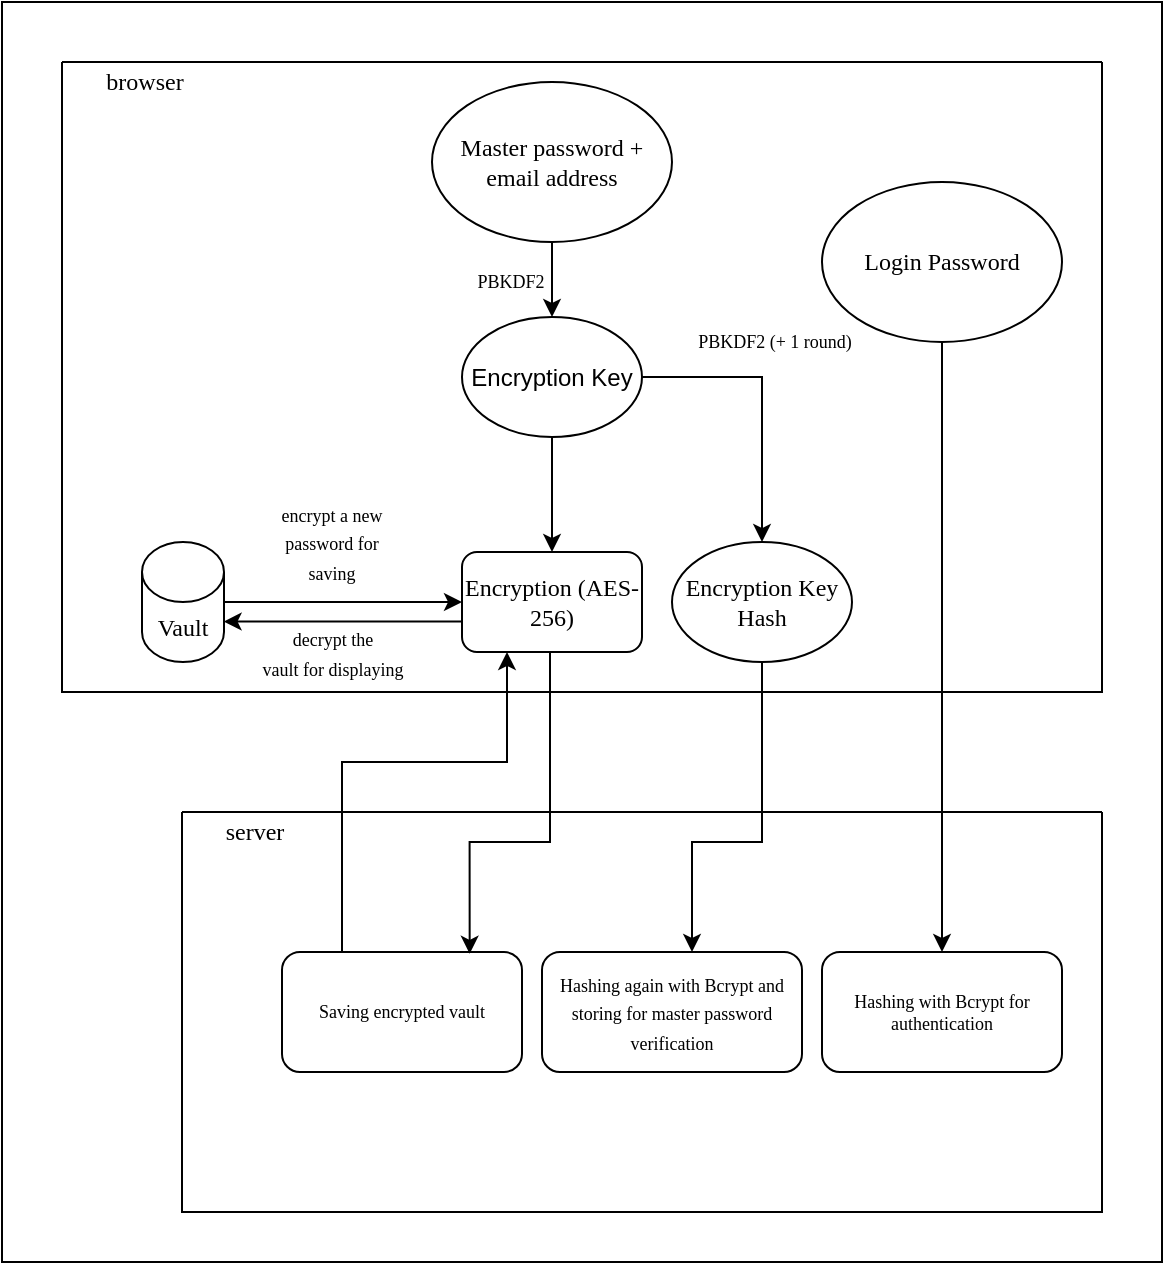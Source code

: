 <mxfile version="15.9.1" type="device"><diagram id="kytz0D4MmoxYngHN7mKA" name="Page-1"><mxGraphModel dx="981" dy="519" grid="1" gridSize="10" guides="1" tooltips="1" connect="1" arrows="1" fold="1" page="1" pageScale="1" pageWidth="827" pageHeight="1169" math="0" shadow="0"><root><mxCell id="0"/><mxCell id="1" parent="0"/><mxCell id="4qbZqbld6sq_3Onw_eVv-4" value="" style="swimlane;startSize=0;" vertex="1" parent="1"><mxGeometry x="190" y="110" width="520" height="315" as="geometry"><mxRectangle x="179" y="110" width="50" height="40" as="alternateBounds"/></mxGeometry></mxCell><mxCell id="4qbZqbld6sq_3Onw_eVv-7" value="&lt;font face=&quot;Times New Roman&quot;&gt;browser&lt;/font&gt;" style="text;html=1;align=center;verticalAlign=middle;resizable=0;points=[];autosize=1;strokeColor=none;fillColor=none;" vertex="1" parent="4qbZqbld6sq_3Onw_eVv-4"><mxGeometry x="16" width="50" height="20" as="geometry"/></mxCell><mxCell id="4qbZqbld6sq_3Onw_eVv-12" style="edgeStyle=orthogonalEdgeStyle;rounded=0;orthogonalLoop=1;jettySize=auto;html=1;entryX=0.5;entryY=0;entryDx=0;entryDy=0;" edge="1" parent="4qbZqbld6sq_3Onw_eVv-4" source="4qbZqbld6sq_3Onw_eVv-1" target="4qbZqbld6sq_3Onw_eVv-2"><mxGeometry relative="1" as="geometry"/></mxCell><mxCell id="4qbZqbld6sq_3Onw_eVv-1" value="&lt;font face=&quot;Times New Roman&quot;&gt;Master password + email address&lt;/font&gt;" style="ellipse;whiteSpace=wrap;html=1;" vertex="1" parent="4qbZqbld6sq_3Onw_eVv-4"><mxGeometry x="185" y="10" width="120" height="80" as="geometry"/></mxCell><mxCell id="4qbZqbld6sq_3Onw_eVv-11" style="edgeStyle=orthogonalEdgeStyle;rounded=0;orthogonalLoop=1;jettySize=auto;html=1;" edge="1" parent="4qbZqbld6sq_3Onw_eVv-4" source="4qbZqbld6sq_3Onw_eVv-2" target="4qbZqbld6sq_3Onw_eVv-3"><mxGeometry relative="1" as="geometry"/></mxCell><mxCell id="4qbZqbld6sq_3Onw_eVv-15" style="edgeStyle=orthogonalEdgeStyle;rounded=0;orthogonalLoop=1;jettySize=auto;html=1;entryX=0.5;entryY=0;entryDx=0;entryDy=0;" edge="1" parent="4qbZqbld6sq_3Onw_eVv-4" source="4qbZqbld6sq_3Onw_eVv-2" target="4qbZqbld6sq_3Onw_eVv-14"><mxGeometry relative="1" as="geometry"/></mxCell><mxCell id="4qbZqbld6sq_3Onw_eVv-2" value="Encryption Key" style="ellipse;whiteSpace=wrap;html=1;" vertex="1" parent="4qbZqbld6sq_3Onw_eVv-4"><mxGeometry x="200" y="127.5" width="90" height="60" as="geometry"/></mxCell><mxCell id="4qbZqbld6sq_3Onw_eVv-3" value="&lt;font face=&quot;Times New Roman&quot;&gt;Encryption Key Hash&lt;/font&gt;" style="ellipse;whiteSpace=wrap;html=1;" vertex="1" parent="4qbZqbld6sq_3Onw_eVv-4"><mxGeometry x="305" y="240" width="90" height="60" as="geometry"/></mxCell><mxCell id="4qbZqbld6sq_3Onw_eVv-30" style="edgeStyle=orthogonalEdgeStyle;rounded=0;orthogonalLoop=1;jettySize=auto;html=1;entryX=0;entryY=0.5;entryDx=0;entryDy=0;fontFamily=Times New Roman;fontSize=9;" edge="1" parent="4qbZqbld6sq_3Onw_eVv-4" source="4qbZqbld6sq_3Onw_eVv-13" target="4qbZqbld6sq_3Onw_eVv-14"><mxGeometry relative="1" as="geometry"/></mxCell><mxCell id="4qbZqbld6sq_3Onw_eVv-13" value="&lt;font face=&quot;Times New Roman&quot;&gt;Vault&lt;/font&gt;" style="shape=cylinder3;whiteSpace=wrap;html=1;boundedLbl=1;backgroundOutline=1;size=15;" vertex="1" parent="4qbZqbld6sq_3Onw_eVv-4"><mxGeometry x="40" y="240" width="41" height="60" as="geometry"/></mxCell><mxCell id="4qbZqbld6sq_3Onw_eVv-17" style="edgeStyle=orthogonalEdgeStyle;rounded=0;orthogonalLoop=1;jettySize=auto;html=1;entryX=0.995;entryY=0.663;entryDx=0;entryDy=0;entryPerimeter=0;" edge="1" parent="4qbZqbld6sq_3Onw_eVv-4" source="4qbZqbld6sq_3Onw_eVv-14" target="4qbZqbld6sq_3Onw_eVv-13"><mxGeometry relative="1" as="geometry"><mxPoint x="131" y="275" as="targetPoint"/><Array as="points"><mxPoint x="165" y="280"/></Array></mxGeometry></mxCell><mxCell id="4qbZqbld6sq_3Onw_eVv-14" value="&lt;font face=&quot;Times New Roman&quot;&gt;Encryption (AES-256)&lt;/font&gt;" style="rounded=1;whiteSpace=wrap;html=1;" vertex="1" parent="4qbZqbld6sq_3Onw_eVv-4"><mxGeometry x="200" y="245" width="90" height="50" as="geometry"/></mxCell><mxCell id="4qbZqbld6sq_3Onw_eVv-20" value="&lt;font style=&quot;font-size: 9px&quot; face=&quot;Times New Roman&quot;&gt;encrypt a new password for saving&lt;br&gt;&lt;/font&gt;" style="text;html=1;strokeColor=none;fillColor=none;align=center;verticalAlign=middle;whiteSpace=wrap;rounded=0;" vertex="1" parent="4qbZqbld6sq_3Onw_eVv-4"><mxGeometry x="105" y="225" width="60" height="30" as="geometry"/></mxCell><mxCell id="4qbZqbld6sq_3Onw_eVv-21" value="&lt;font style=&quot;font-size: 9px&quot; face=&quot;Times New Roman&quot;&gt;decrypt the &lt;br&gt;vault for displaying&lt;/font&gt;" style="text;html=1;align=center;verticalAlign=middle;resizable=0;points=[];autosize=1;strokeColor=none;fillColor=none;" vertex="1" parent="4qbZqbld6sq_3Onw_eVv-4"><mxGeometry x="90" y="275" width="90" height="40" as="geometry"/></mxCell><mxCell id="4qbZqbld6sq_3Onw_eVv-28" value="PBKDF2 (+ 1 round)" style="text;html=1;align=center;verticalAlign=middle;resizable=0;points=[];autosize=1;strokeColor=none;fillColor=none;fontSize=9;fontFamily=Times New Roman;" vertex="1" parent="4qbZqbld6sq_3Onw_eVv-4"><mxGeometry x="311" y="130" width="90" height="20" as="geometry"/></mxCell><mxCell id="4qbZqbld6sq_3Onw_eVv-27" value="PBKDF2" style="text;html=1;align=center;verticalAlign=middle;resizable=0;points=[];autosize=1;strokeColor=none;fillColor=none;fontSize=9;fontFamily=Times New Roman;" vertex="1" parent="4qbZqbld6sq_3Onw_eVv-4"><mxGeometry x="199" y="100" width="50" height="20" as="geometry"/></mxCell><mxCell id="4qbZqbld6sq_3Onw_eVv-41" value="&lt;font face=&quot;Times New Roman&quot;&gt;Login Password&lt;/font&gt;" style="ellipse;whiteSpace=wrap;html=1;" vertex="1" parent="4qbZqbld6sq_3Onw_eVv-4"><mxGeometry x="380" y="60" width="120" height="80" as="geometry"/></mxCell><mxCell id="4qbZqbld6sq_3Onw_eVv-6" value="" style="swimlane;startSize=0;" vertex="1" parent="1"><mxGeometry x="250" y="485" width="460" height="200" as="geometry"/></mxCell><mxCell id="4qbZqbld6sq_3Onw_eVv-5" value="&lt;font face=&quot;Times New Roman&quot;&gt;server&lt;/font&gt;" style="text;html=1;align=center;verticalAlign=middle;resizable=0;points=[];autosize=1;strokeColor=none;fillColor=none;" vertex="1" parent="4qbZqbld6sq_3Onw_eVv-6"><mxGeometry x="16" width="40" height="20" as="geometry"/></mxCell><mxCell id="4qbZqbld6sq_3Onw_eVv-9" value="&lt;font style=&quot;font-size: 9px&quot; face=&quot;Times New Roman&quot;&gt;Hashing again with Bcrypt and storing for master password verification&lt;br&gt;&lt;/font&gt;" style="rounded=1;whiteSpace=wrap;html=1;" vertex="1" parent="4qbZqbld6sq_3Onw_eVv-6"><mxGeometry x="180" y="70" width="130" height="60" as="geometry"/></mxCell><mxCell id="4qbZqbld6sq_3Onw_eVv-24" value="Saving encrypted vault" style="rounded=1;whiteSpace=wrap;html=1;fontFamily=Times New Roman;fontSize=9;" vertex="1" parent="4qbZqbld6sq_3Onw_eVv-6"><mxGeometry x="50" y="70" width="120" height="60" as="geometry"/></mxCell><mxCell id="4qbZqbld6sq_3Onw_eVv-43" value="Hashing with Bcrypt for authentication" style="rounded=1;whiteSpace=wrap;html=1;fontFamily=Times New Roman;fontSize=9;" vertex="1" parent="4qbZqbld6sq_3Onw_eVv-6"><mxGeometry x="320" y="70" width="120" height="60" as="geometry"/></mxCell><mxCell id="4qbZqbld6sq_3Onw_eVv-10" style="edgeStyle=orthogonalEdgeStyle;rounded=0;orthogonalLoop=1;jettySize=auto;html=1;" edge="1" parent="1" source="4qbZqbld6sq_3Onw_eVv-3" target="4qbZqbld6sq_3Onw_eVv-9"><mxGeometry relative="1" as="geometry"><Array as="points"><mxPoint x="540" y="500"/><mxPoint x="505" y="500"/></Array></mxGeometry></mxCell><mxCell id="4qbZqbld6sq_3Onw_eVv-25" style="edgeStyle=orthogonalEdgeStyle;rounded=0;orthogonalLoop=1;jettySize=auto;html=1;entryX=0.782;entryY=0.015;entryDx=0;entryDy=0;entryPerimeter=0;fontFamily=Times New Roman;fontSize=9;" edge="1" parent="1" source="4qbZqbld6sq_3Onw_eVv-14" target="4qbZqbld6sq_3Onw_eVv-24"><mxGeometry relative="1" as="geometry"><Array as="points"><mxPoint x="434" y="500"/><mxPoint x="394" y="500"/></Array></mxGeometry></mxCell><mxCell id="4qbZqbld6sq_3Onw_eVv-26" style="edgeStyle=orthogonalEdgeStyle;rounded=0;orthogonalLoop=1;jettySize=auto;html=1;entryX=0.25;entryY=1;entryDx=0;entryDy=0;fontFamily=Times New Roman;fontSize=9;" edge="1" parent="1" source="4qbZqbld6sq_3Onw_eVv-24" target="4qbZqbld6sq_3Onw_eVv-14"><mxGeometry relative="1" as="geometry"><Array as="points"><mxPoint x="330" y="460"/><mxPoint x="413" y="460"/></Array></mxGeometry></mxCell><mxCell id="4qbZqbld6sq_3Onw_eVv-42" style="edgeStyle=orthogonalEdgeStyle;rounded=0;orthogonalLoop=1;jettySize=auto;html=1;fontFamily=Times New Roman;fontSize=9;entryX=0.5;entryY=0;entryDx=0;entryDy=0;" edge="1" parent="1" source="4qbZqbld6sq_3Onw_eVv-41" target="4qbZqbld6sq_3Onw_eVv-43"><mxGeometry relative="1" as="geometry"><mxPoint x="610" y="480" as="targetPoint"/><Array as="points"><mxPoint x="630" y="310"/><mxPoint x="630" y="310"/></Array></mxGeometry></mxCell><mxCell id="4qbZqbld6sq_3Onw_eVv-44" value="" style="rounded=0;whiteSpace=wrap;html=1;fontFamily=Times New Roman;fontSize=9;fillColor=none;" vertex="1" parent="1"><mxGeometry x="160" y="80" width="580" height="630" as="geometry"/></mxCell></root></mxGraphModel></diagram></mxfile>